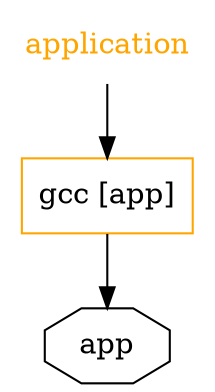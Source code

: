 strict digraph {
// Node definitions.
"gcc [app]" [
shape=box
color=orange
];
app [shape=octagon];
application [
fontcolor=orange
shape=plaintext
];

// Edge definitions.
"gcc [app]" -> app;
application -> "gcc [app]";
}